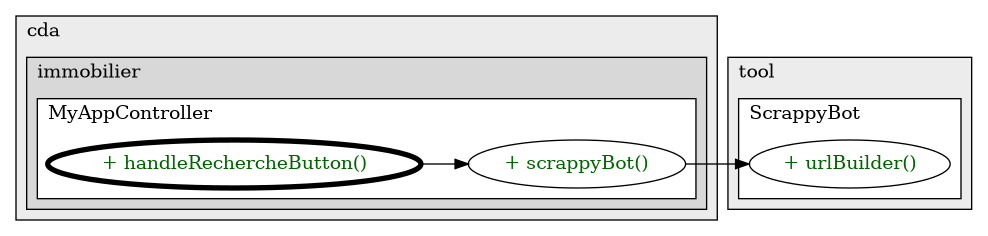 @startuml

/' diagram meta data start
config=CallConfiguration;
{
  "rootMethod": "fr.cda.immobilier.MyAppController#handleRechercheButton()",
  "projectClassification": {
    "searchMode": "OpenProject", // OpenProject, AllProjects
    "includedProjects": "",
    "pathEndKeywords": "*.impl",
    "isClientPath": "",
    "isClientName": "",
    "isTestPath": "",
    "isTestName": "",
    "isMappingPath": "",
    "isMappingName": "",
    "isDataAccessPath": "",
    "isDataAccessName": "",
    "isDataStructurePath": "",
    "isDataStructureName": "",
    "isInterfaceStructuresPath": "",
    "isInterfaceStructuresName": "",
    "isEntryPointPath": "",
    "isEntryPointName": "",
    "treatFinalFieldsAsMandatory": false
  },
  "graphRestriction": {
    "classPackageExcludeFilter": "",
    "classPackageIncludeFilter": "",
    "classNameExcludeFilter": "",
    "classNameIncludeFilter": "",
    "methodNameExcludeFilter": "",
    "methodNameIncludeFilter": "",
    "removeByInheritance": "", // inheritance/annotation based filtering is done in a second step
    "removeByAnnotation": "",
    "removeByClassPackage": "", // cleanup the graph after inheritance/annotation based filtering is done
    "removeByClassName": "",
    "cutMappings": false,
    "cutEnum": true,
    "cutTests": true,
    "cutClient": true,
    "cutDataAccess": true,
    "cutInterfaceStructures": true,
    "cutDataStructures": true,
    "cutGetterAndSetter": true,
    "cutConstructors": true
  },
  "graphTraversal": {
    "forwardDepth": 3,
    "backwardDepth": 3,
    "classPackageExcludeFilter": "",
    "classPackageIncludeFilter": "",
    "classNameExcludeFilter": "",
    "classNameIncludeFilter": "",
    "methodNameExcludeFilter": "",
    "methodNameIncludeFilter": "",
    "hideMappings": false,
    "hideDataStructures": false,
    "hidePrivateMethods": true,
    "hideInterfaceCalls": true, // indirection: implementation -> interface (is hidden) -> implementation
    "onlyShowApplicationEntryPoints": false, // root node is included
    "useMethodCallsForStructureDiagram": "ForwardOnly" // ForwardOnly, BothDirections, No
  },
  "details": {
    "aggregation": "GroupByClass", // ByClass, GroupByClass, None
    "showMethodParametersTypes": false,
    "showMethodParametersNames": false,
    "showMethodReturnType": false,
    "showPackageLevels": 2,
    "showCallOrder": false,
    "edgeMode": "MethodsOnly", // TypesOnly, MethodsOnly, TypesAndMethods, MethodsAndDirectTypeUsage
    "showDetailedClassStructure": false
  },
  "rootClass": "fr.cda.immobilier.MyAppController",
  "extensionCallbackMethod": "" // qualified.class.name#methodName - signature: public static String method(String)
}
diagram meta data end '/



digraph g {
    rankdir="LR"
    splines=polyline
    

'nodes 
subgraph cluster_3565976 { 
   	label=tool
	labeljust=l
	fillcolor="#ececec"
	style=filled
   
   subgraph cluster_1363516413 { 
   	label=ScrappyBot
	labeljust=l
	fillcolor=white
	style=filled
   
   ScrappyBot3565976XXXurlBuilder1366095254[
	label="+ urlBuilder()"
	style=filled
	fillcolor=white
	tooltip="ScrappyBot

null"
	fontcolor=darkgreen
];
} 
} 

subgraph cluster_98336 { 
   	label=cda
	labeljust=l
	fillcolor="#ececec"
	style=filled
   
   subgraph cluster_1518796677 { 
   	label=immobilier
	labeljust=l
	fillcolor="#d8d8d8"
	style=filled
   
   subgraph cluster_890453802 { 
   	label=MyAppController
	labeljust=l
	fillcolor=white
	style=filled
   
   MyAppController379017447XXXhandleRechercheButton0[
	label="+ handleRechercheButton()"
	style=filled
	fillcolor=white
	tooltip="MyAppController

&#10;  Methode qui lance un script de scrapping et retourne un stringbuilder&#10;  @return&#10; "
	penwidth=4
	fontcolor=darkgreen
];

MyAppController379017447XXXscrappyBot0[
	label="+ scrappyBot()"
	style=filled
	fillcolor=white
	tooltip="MyAppController

&#10;  Methode de scrapping&#10;  @return&#10; "
	fontcolor=darkgreen
];
} 
} 
} 

'edges    
MyAppController379017447XXXhandleRechercheButton0 -> MyAppController379017447XXXscrappyBot0;
MyAppController379017447XXXscrappyBot0 -> ScrappyBot3565976XXXurlBuilder1366095254;
    
}
@enduml